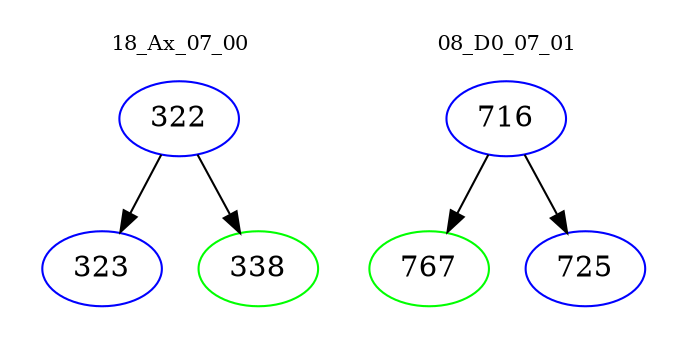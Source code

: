 digraph{
subgraph cluster_0 {
color = white
label = "18_Ax_07_00";
fontsize=10;
T0_322 [label="322", color="blue"]
T0_322 -> T0_323 [color="black"]
T0_323 [label="323", color="blue"]
T0_322 -> T0_338 [color="black"]
T0_338 [label="338", color="green"]
}
subgraph cluster_1 {
color = white
label = "08_D0_07_01";
fontsize=10;
T1_716 [label="716", color="blue"]
T1_716 -> T1_767 [color="black"]
T1_767 [label="767", color="green"]
T1_716 -> T1_725 [color="black"]
T1_725 [label="725", color="blue"]
}
}
